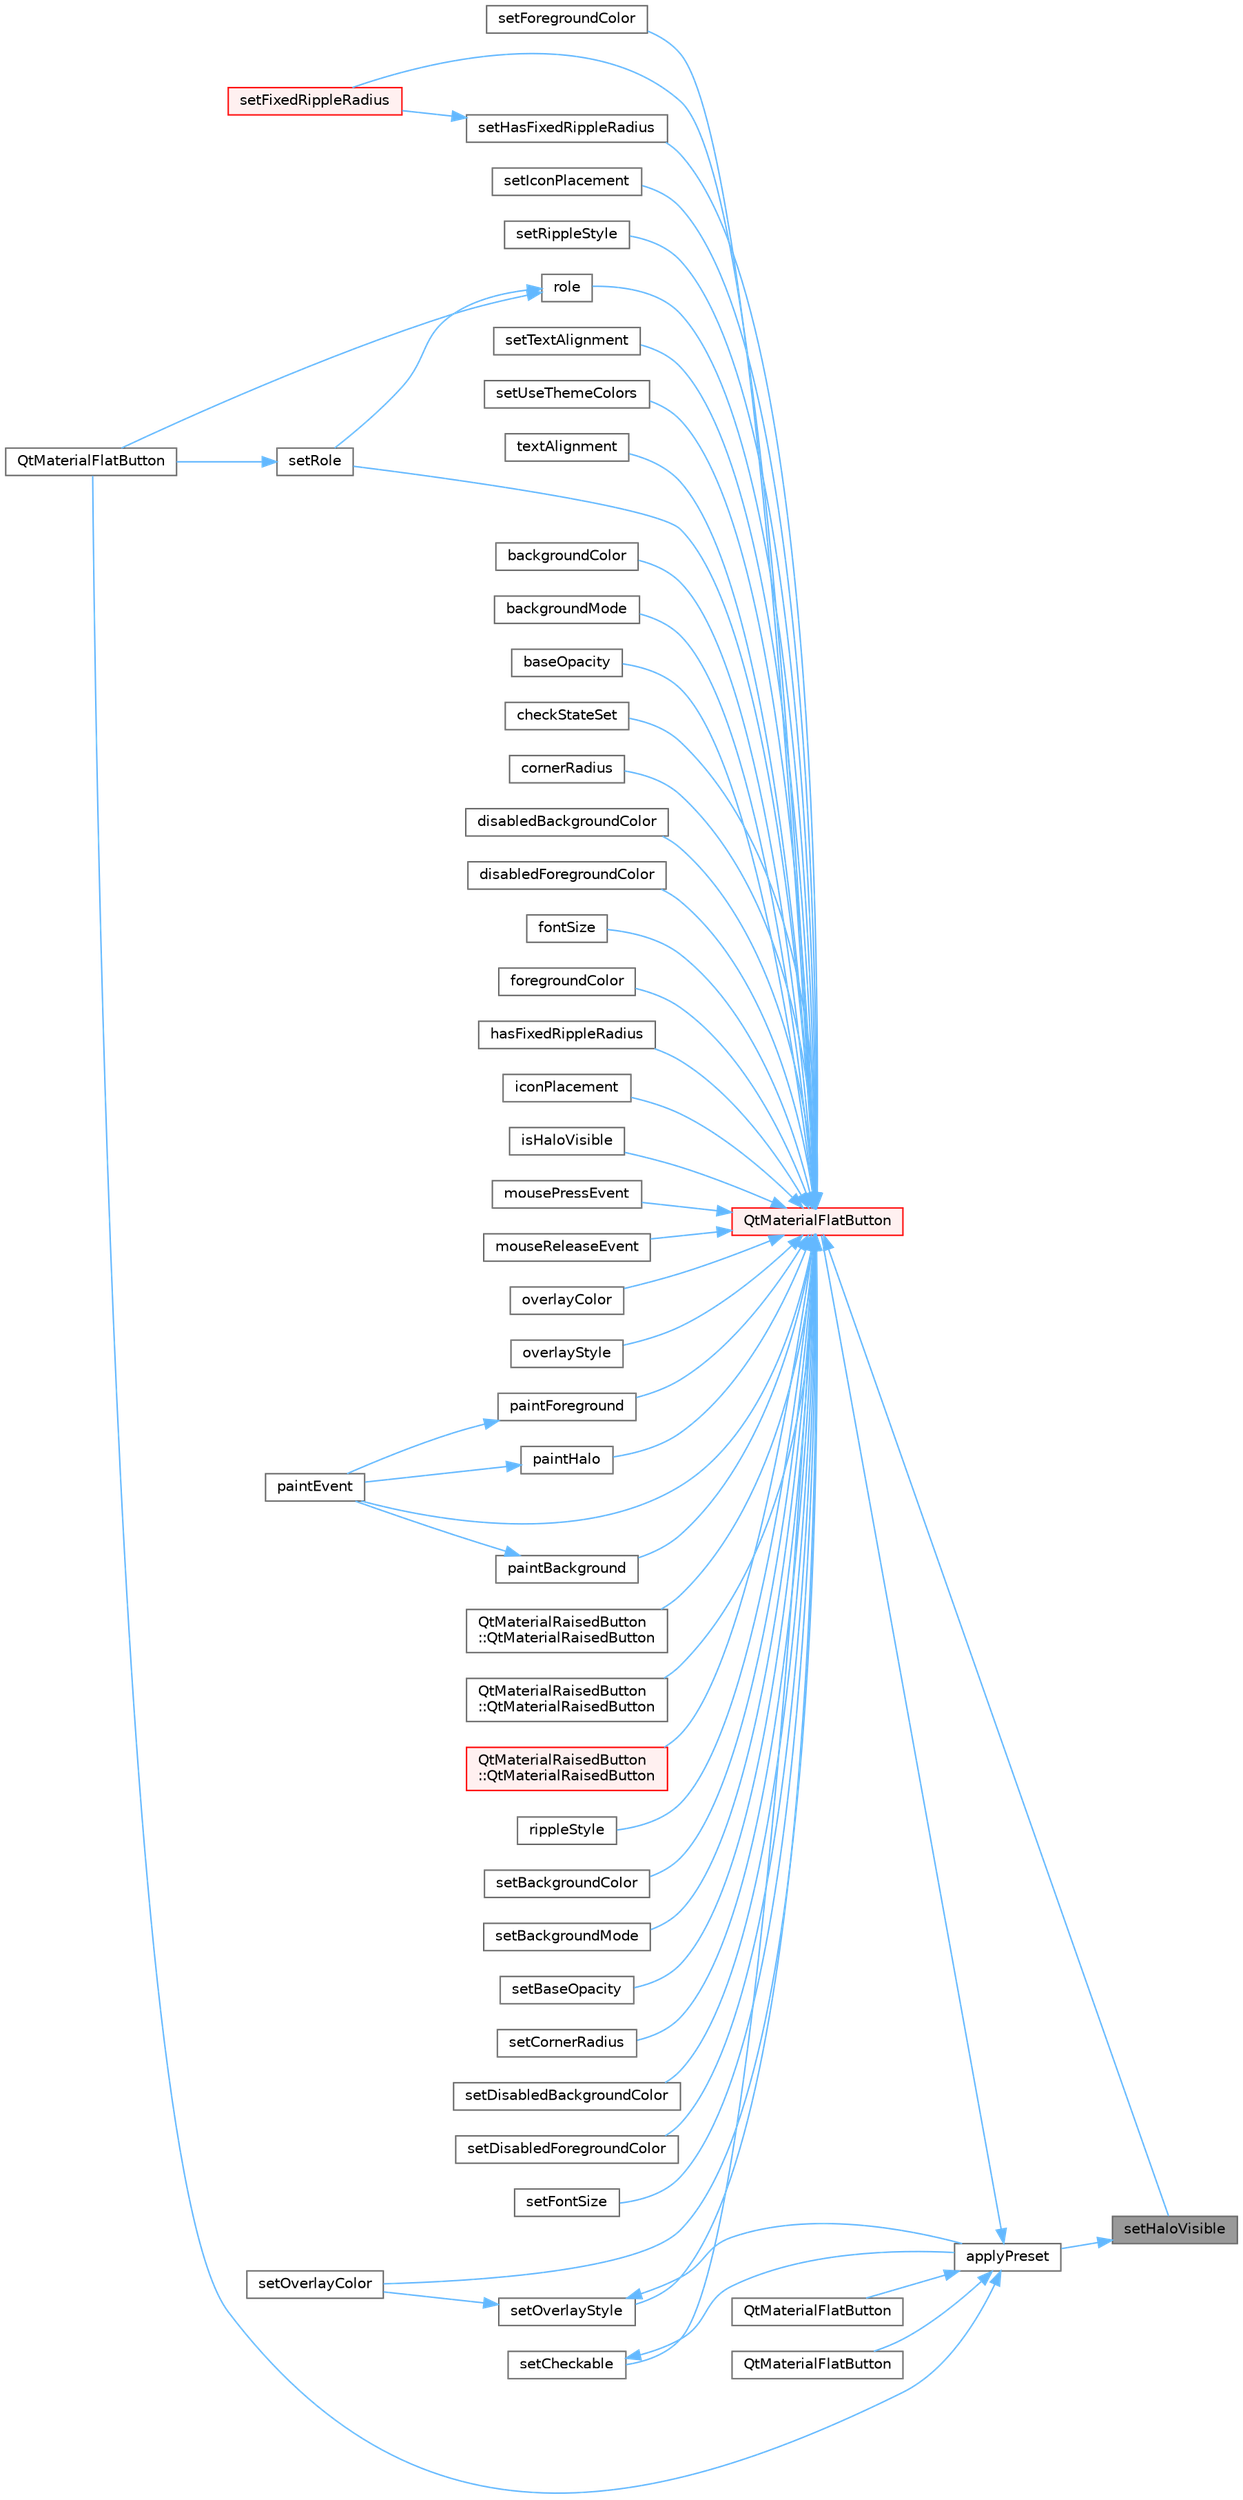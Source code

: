 digraph "setHaloVisible"
{
 // LATEX_PDF_SIZE
  bgcolor="transparent";
  edge [fontname=Helvetica,fontsize=10,labelfontname=Helvetica,labelfontsize=10];
  node [fontname=Helvetica,fontsize=10,shape=box,height=0.2,width=0.4];
  rankdir="RL";
  Node1 [id="Node000001",label="setHaloVisible",height=0.2,width=0.4,color="gray40", fillcolor="grey60", style="filled", fontcolor="black",tooltip="设置光晕是否可见"];
  Node1 -> Node2 [id="edge1_Node000001_Node000002",dir="back",color="steelblue1",style="solid",tooltip=" "];
  Node2 [id="Node000002",label="applyPreset",height=0.2,width=0.4,color="grey40", fillcolor="white", style="filled",URL="$class_qt_material_flat_button.html#a16a0579d86840d107b4e4a2f80261ba1",tooltip="应用预设样式"];
  Node2 -> Node3 [id="edge2_Node000002_Node000003",dir="back",color="steelblue1",style="solid",tooltip=" "];
  Node3 [id="Node000003",label="QtMaterialFlatButton",height=0.2,width=0.4,color="grey40", fillcolor="white", style="filled",URL="$class_qt_material_flat_button.html#a77599465a0ecacaed2ff2104abe5dbc1",tooltip="构造函数，初始化扁平按钮"];
  Node2 -> Node4 [id="edge3_Node000002_Node000004",dir="back",color="steelblue1",style="solid",tooltip=" "];
  Node4 [id="Node000004",label="QtMaterialFlatButton",height=0.2,width=0.4,color="grey40", fillcolor="white", style="filled",URL="$class_qt_material_flat_button.html#a52525ef7bdb06e98f817155c22d671f9",tooltip="构造函数，初始化扁平按钮"];
  Node2 -> Node5 [id="edge4_Node000002_Node000005",dir="back",color="steelblue1",style="solid",tooltip=" "];
  Node5 [id="Node000005",label="QtMaterialFlatButton",height=0.2,width=0.4,color="grey40", fillcolor="white", style="filled",URL="$class_qt_material_flat_button.html#a4373196786419e67e0de519c87f3429b",tooltip="构造函数，初始化扁平按钮（私有）"];
  Node2 -> Node6 [id="edge5_Node000002_Node000006",dir="back",color="steelblue1",style="solid",tooltip=" "];
  Node6 [id="Node000006",label="QtMaterialFlatButton",height=0.2,width=0.4,color="red", fillcolor="#FFF0F0", style="filled",URL="$class_qt_material_flat_button.html#a65ea12ca4f16ac2e30c3cf50dce44d02",tooltip="构造函数，初始化扁平按钮"];
  Node6 -> Node7 [id="edge6_Node000006_Node000007",dir="back",color="steelblue1",style="solid",tooltip=" "];
  Node7 [id="Node000007",label="backgroundColor",height=0.2,width=0.4,color="grey40", fillcolor="white", style="filled",URL="$class_qt_material_flat_button.html#ad908e5c524cf9bf566e7f00618666ca0",tooltip="获取背景色"];
  Node6 -> Node8 [id="edge7_Node000006_Node000008",dir="back",color="steelblue1",style="solid",tooltip=" "];
  Node8 [id="Node000008",label="backgroundMode",height=0.2,width=0.4,color="grey40", fillcolor="white", style="filled",URL="$class_qt_material_flat_button.html#a74307169c1070e1d787e389331f17c76",tooltip="获取背景模式"];
  Node6 -> Node9 [id="edge8_Node000006_Node000009",dir="back",color="steelblue1",style="solid",tooltip=" "];
  Node9 [id="Node000009",label="baseOpacity",height=0.2,width=0.4,color="grey40", fillcolor="white", style="filled",URL="$class_qt_material_flat_button.html#a1f7e6e3028fc51149732c13c7ffddbea",tooltip="获取基础透明度"];
  Node6 -> Node10 [id="edge9_Node000006_Node000010",dir="back",color="steelblue1",style="solid",tooltip=" "];
  Node10 [id="Node000010",label="checkStateSet",height=0.2,width=0.4,color="grey40", fillcolor="white", style="filled",URL="$class_qt_material_flat_button.html#a6cace0c26d7cb8e8a5d3630dfd3f4a78",tooltip="检查选中状态"];
  Node6 -> Node11 [id="edge10_Node000006_Node000011",dir="back",color="steelblue1",style="solid",tooltip=" "];
  Node11 [id="Node000011",label="cornerRadius",height=0.2,width=0.4,color="grey40", fillcolor="white", style="filled",URL="$class_qt_material_flat_button.html#a73ebf633665bbb722d72cfb02b264a0b",tooltip="获取圆角半径"];
  Node6 -> Node12 [id="edge11_Node000006_Node000012",dir="back",color="steelblue1",style="solid",tooltip=" "];
  Node12 [id="Node000012",label="disabledBackgroundColor",height=0.2,width=0.4,color="grey40", fillcolor="white", style="filled",URL="$class_qt_material_flat_button.html#ad93ef3978a287b9d814047fa09406ef6",tooltip="获取禁用状态背景色"];
  Node6 -> Node13 [id="edge12_Node000006_Node000013",dir="back",color="steelblue1",style="solid",tooltip=" "];
  Node13 [id="Node000013",label="disabledForegroundColor",height=0.2,width=0.4,color="grey40", fillcolor="white", style="filled",URL="$class_qt_material_flat_button.html#a53f6975c359c7ede5cf330a929648864",tooltip="获取禁用状态前景色"];
  Node6 -> Node14 [id="edge13_Node000006_Node000014",dir="back",color="steelblue1",style="solid",tooltip=" "];
  Node14 [id="Node000014",label="fontSize",height=0.2,width=0.4,color="grey40", fillcolor="white", style="filled",URL="$class_qt_material_flat_button.html#ab06727560c58769d09f2e4487a56e9fa",tooltip="获取字体大小"];
  Node6 -> Node15 [id="edge14_Node000006_Node000015",dir="back",color="steelblue1",style="solid",tooltip=" "];
  Node15 [id="Node000015",label="foregroundColor",height=0.2,width=0.4,color="grey40", fillcolor="white", style="filled",URL="$class_qt_material_flat_button.html#aa8c222b8b118db35838267c7f799e08b",tooltip="获取前景色"];
  Node6 -> Node16 [id="edge15_Node000006_Node000016",dir="back",color="steelblue1",style="solid",tooltip=" "];
  Node16 [id="Node000016",label="hasFixedRippleRadius",height=0.2,width=0.4,color="grey40", fillcolor="white", style="filled",URL="$class_qt_material_flat_button.html#afec9b0bf68a85fb5b00cf3e79b05fa69",tooltip="检查是否使用固定水波纹半径"];
  Node6 -> Node17 [id="edge16_Node000006_Node000017",dir="back",color="steelblue1",style="solid",tooltip=" "];
  Node17 [id="Node000017",label="iconPlacement",height=0.2,width=0.4,color="grey40", fillcolor="white", style="filled",URL="$class_qt_material_flat_button.html#a41e7e19896f3f047358504097d096269",tooltip="获取图标位置"];
  Node6 -> Node18 [id="edge17_Node000006_Node000018",dir="back",color="steelblue1",style="solid",tooltip=" "];
  Node18 [id="Node000018",label="isHaloVisible",height=0.2,width=0.4,color="grey40", fillcolor="white", style="filled",URL="$class_qt_material_flat_button.html#aee57664bdc6b7db4ae0f87bd47dd5a2b",tooltip="检查光晕是否可见"];
  Node6 -> Node19 [id="edge18_Node000006_Node000019",dir="back",color="steelblue1",style="solid",tooltip=" "];
  Node19 [id="Node000019",label="mousePressEvent",height=0.2,width=0.4,color="grey40", fillcolor="white", style="filled",URL="$class_qt_material_flat_button.html#ad42823c78fefc7a77bd5ce1d22e43a89",tooltip="处理鼠标按下事件"];
  Node6 -> Node20 [id="edge19_Node000006_Node000020",dir="back",color="steelblue1",style="solid",tooltip=" "];
  Node20 [id="Node000020",label="mouseReleaseEvent",height=0.2,width=0.4,color="grey40", fillcolor="white", style="filled",URL="$class_qt_material_flat_button.html#a2af1ef690b0504bb681854d26146464c",tooltip="处理鼠标释放事件"];
  Node6 -> Node21 [id="edge20_Node000006_Node000021",dir="back",color="steelblue1",style="solid",tooltip=" "];
  Node21 [id="Node000021",label="overlayColor",height=0.2,width=0.4,color="grey40", fillcolor="white", style="filled",URL="$class_qt_material_flat_button.html#ace85a699015f8153439e52bfb7dddac2",tooltip="获取覆盖层颜色"];
  Node6 -> Node22 [id="edge21_Node000006_Node000022",dir="back",color="steelblue1",style="solid",tooltip=" "];
  Node22 [id="Node000022",label="overlayStyle",height=0.2,width=0.4,color="grey40", fillcolor="white", style="filled",URL="$class_qt_material_flat_button.html#a72947ef28574cd558e1a03a001011943",tooltip="获取覆盖层样式"];
  Node6 -> Node23 [id="edge22_Node000006_Node000023",dir="back",color="steelblue1",style="solid",tooltip=" "];
  Node23 [id="Node000023",label="paintBackground",height=0.2,width=0.4,color="grey40", fillcolor="white", style="filled",URL="$class_qt_material_flat_button.html#aa87fd594c3d7190df252ddffad68365f",tooltip="绘制背景"];
  Node23 -> Node24 [id="edge23_Node000023_Node000024",dir="back",color="steelblue1",style="solid",tooltip=" "];
  Node24 [id="Node000024",label="paintEvent",height=0.2,width=0.4,color="grey40", fillcolor="white", style="filled",URL="$class_qt_material_flat_button.html#a22aafd70af538e89f7310d494a7f2b15",tooltip="绘制按钮"];
  Node6 -> Node24 [id="edge24_Node000006_Node000024",dir="back",color="steelblue1",style="solid",tooltip=" "];
  Node6 -> Node25 [id="edge25_Node000006_Node000025",dir="back",color="steelblue1",style="solid",tooltip=" "];
  Node25 [id="Node000025",label="paintForeground",height=0.2,width=0.4,color="grey40", fillcolor="white", style="filled",URL="$class_qt_material_flat_button.html#a26b6cb69fc3f417fb26676718cdd0fe7",tooltip="绘制前景"];
  Node25 -> Node24 [id="edge26_Node000025_Node000024",dir="back",color="steelblue1",style="solid",tooltip=" "];
  Node6 -> Node26 [id="edge27_Node000006_Node000026",dir="back",color="steelblue1",style="solid",tooltip=" "];
  Node26 [id="Node000026",label="paintHalo",height=0.2,width=0.4,color="grey40", fillcolor="white", style="filled",URL="$class_qt_material_flat_button.html#a6cb52937e77e4c2232e65f83b9db256d",tooltip="绘制光晕"];
  Node26 -> Node24 [id="edge28_Node000026_Node000024",dir="back",color="steelblue1",style="solid",tooltip=" "];
  Node6 -> Node27 [id="edge29_Node000006_Node000027",dir="back",color="steelblue1",style="solid",tooltip=" "];
  Node27 [id="Node000027",label="QtMaterialRaisedButton\l::QtMaterialRaisedButton",height=0.2,width=0.4,color="grey40", fillcolor="white", style="filled",URL="$class_qt_material_raised_button.html#a0f0bea755519a6f40e1e97e23dcefd52",tooltip="构造函数，初始化凸起按钮"];
  Node6 -> Node28 [id="edge30_Node000006_Node000028",dir="back",color="steelblue1",style="solid",tooltip=" "];
  Node28 [id="Node000028",label="QtMaterialRaisedButton\l::QtMaterialRaisedButton",height=0.2,width=0.4,color="grey40", fillcolor="white", style="filled",URL="$class_qt_material_raised_button.html#afcf606af162bfd269131a2472e6ec492",tooltip="构造函数，初始化凸起按钮（私有）"];
  Node6 -> Node29 [id="edge31_Node000006_Node000029",dir="back",color="steelblue1",style="solid",tooltip=" "];
  Node29 [id="Node000029",label="QtMaterialRaisedButton\l::QtMaterialRaisedButton",height=0.2,width=0.4,color="red", fillcolor="#FFF0F0", style="filled",URL="$class_qt_material_raised_button.html#afc13bb3664d3ad98ff032593ab3c05cc",tooltip="构造函数，初始化凸起按钮"];
  Node6 -> Node47 [id="edge32_Node000006_Node000047",dir="back",color="steelblue1",style="solid",tooltip=" "];
  Node47 [id="Node000047",label="rippleStyle",height=0.2,width=0.4,color="grey40", fillcolor="white", style="filled",URL="$class_qt_material_flat_button.html#a8c34b5c405a74505bfde46f9f2021de7",tooltip="获取水波纹样式"];
  Node6 -> Node48 [id="edge33_Node000006_Node000048",dir="back",color="steelblue1",style="solid",tooltip=" "];
  Node48 [id="Node000048",label="role",height=0.2,width=0.4,color="grey40", fillcolor="white", style="filled",URL="$class_qt_material_flat_button.html#a07450914cec7b618139763b561e3f5fe",tooltip="获取按钮角色"];
  Node48 -> Node3 [id="edge34_Node000048_Node000003",dir="back",color="steelblue1",style="solid",tooltip=" "];
  Node48 -> Node49 [id="edge35_Node000048_Node000049",dir="back",color="steelblue1",style="solid",tooltip=" "];
  Node49 [id="Node000049",label="setRole",height=0.2,width=0.4,color="grey40", fillcolor="white", style="filled",URL="$class_qt_material_flat_button.html#aa9b5c39374502a7ef2d747a13d3633e9",tooltip="设置按钮角色"];
  Node49 -> Node3 [id="edge36_Node000049_Node000003",dir="back",color="steelblue1",style="solid",tooltip=" "];
  Node6 -> Node50 [id="edge37_Node000006_Node000050",dir="back",color="steelblue1",style="solid",tooltip=" "];
  Node50 [id="Node000050",label="setBackgroundColor",height=0.2,width=0.4,color="grey40", fillcolor="white", style="filled",URL="$class_qt_material_flat_button.html#a70d4e21190fdc47edd88f078dd2037cb",tooltip="设置背景色"];
  Node6 -> Node51 [id="edge38_Node000006_Node000051",dir="back",color="steelblue1",style="solid",tooltip=" "];
  Node51 [id="Node000051",label="setBackgroundMode",height=0.2,width=0.4,color="grey40", fillcolor="white", style="filled",URL="$class_qt_material_flat_button.html#ab5b251fd7b89ac7d84c24259bd327493",tooltip="设置背景模式"];
  Node6 -> Node52 [id="edge39_Node000006_Node000052",dir="back",color="steelblue1",style="solid",tooltip=" "];
  Node52 [id="Node000052",label="setBaseOpacity",height=0.2,width=0.4,color="grey40", fillcolor="white", style="filled",URL="$class_qt_material_flat_button.html#a98ba74d684d07502b8fc39f44ef88a92",tooltip="设置基础透明度"];
  Node6 -> Node53 [id="edge40_Node000006_Node000053",dir="back",color="steelblue1",style="solid",tooltip=" "];
  Node53 [id="Node000053",label="setCheckable",height=0.2,width=0.4,color="grey40", fillcolor="white", style="filled",URL="$class_qt_material_flat_button.html#a409fc91669595864490584b1a8b8c107",tooltip="设置是否可选中"];
  Node53 -> Node2 [id="edge41_Node000053_Node000002",dir="back",color="steelblue1",style="solid",tooltip=" "];
  Node6 -> Node54 [id="edge42_Node000006_Node000054",dir="back",color="steelblue1",style="solid",tooltip=" "];
  Node54 [id="Node000054",label="setCornerRadius",height=0.2,width=0.4,color="grey40", fillcolor="white", style="filled",URL="$class_qt_material_flat_button.html#a8a4ad36f550c274940d7f37bae5a74f5",tooltip="设置圆角半径"];
  Node6 -> Node55 [id="edge43_Node000006_Node000055",dir="back",color="steelblue1",style="solid",tooltip=" "];
  Node55 [id="Node000055",label="setDisabledBackgroundColor",height=0.2,width=0.4,color="grey40", fillcolor="white", style="filled",URL="$class_qt_material_flat_button.html#a4ca1cec0b5a3853ee419f63c698069c7",tooltip="设置禁用状态背景色"];
  Node6 -> Node56 [id="edge44_Node000006_Node000056",dir="back",color="steelblue1",style="solid",tooltip=" "];
  Node56 [id="Node000056",label="setDisabledForegroundColor",height=0.2,width=0.4,color="grey40", fillcolor="white", style="filled",URL="$class_qt_material_flat_button.html#a6c2c8f546050f9c4030ef53fa137e187",tooltip="设置禁用状态前景色"];
  Node6 -> Node57 [id="edge45_Node000006_Node000057",dir="back",color="steelblue1",style="solid",tooltip=" "];
  Node57 [id="Node000057",label="setFixedRippleRadius",height=0.2,width=0.4,color="red", fillcolor="#FFF0F0", style="filled",URL="$class_qt_material_flat_button.html#a97a7b6745491baa766bb5b483568db65",tooltip="设置固定水波纹半径"];
  Node6 -> Node58 [id="edge46_Node000006_Node000058",dir="back",color="steelblue1",style="solid",tooltip=" "];
  Node58 [id="Node000058",label="setFontSize",height=0.2,width=0.4,color="grey40", fillcolor="white", style="filled",URL="$class_qt_material_flat_button.html#acee19e4cbf953df6a922e1d3c85ff2b8",tooltip="设置字体大小"];
  Node6 -> Node59 [id="edge47_Node000006_Node000059",dir="back",color="steelblue1",style="solid",tooltip=" "];
  Node59 [id="Node000059",label="setForegroundColor",height=0.2,width=0.4,color="grey40", fillcolor="white", style="filled",URL="$class_qt_material_flat_button.html#a7d986b1944dc5a190e509835e7c79eec",tooltip="设置前景色"];
  Node6 -> Node1 [id="edge48_Node000006_Node000001",dir="back",color="steelblue1",style="solid",tooltip=" "];
  Node6 -> Node60 [id="edge49_Node000006_Node000060",dir="back",color="steelblue1",style="solid",tooltip=" "];
  Node60 [id="Node000060",label="setHasFixedRippleRadius",height=0.2,width=0.4,color="grey40", fillcolor="white", style="filled",URL="$class_qt_material_flat_button.html#a025b2fb15a648a52b8bca7502a835e26",tooltip="设置是否使用固定水波纹半径"];
  Node60 -> Node57 [id="edge50_Node000060_Node000057",dir="back",color="steelblue1",style="solid",tooltip=" "];
  Node6 -> Node61 [id="edge51_Node000006_Node000061",dir="back",color="steelblue1",style="solid",tooltip=" "];
  Node61 [id="Node000061",label="setIconPlacement",height=0.2,width=0.4,color="grey40", fillcolor="white", style="filled",URL="$class_qt_material_flat_button.html#ae59799effd2790680f085c919f54ea5e",tooltip="设置图标位置"];
  Node6 -> Node62 [id="edge52_Node000006_Node000062",dir="back",color="steelblue1",style="solid",tooltip=" "];
  Node62 [id="Node000062",label="setOverlayColor",height=0.2,width=0.4,color="grey40", fillcolor="white", style="filled",URL="$class_qt_material_flat_button.html#a2613d783731d00c1573a1b119066287a",tooltip="设置覆盖层颜色"];
  Node6 -> Node63 [id="edge53_Node000006_Node000063",dir="back",color="steelblue1",style="solid",tooltip=" "];
  Node63 [id="Node000063",label="setOverlayStyle",height=0.2,width=0.4,color="grey40", fillcolor="white", style="filled",URL="$class_qt_material_flat_button.html#a0daf5cb2646fc6572dc5afa17b9a4e8d",tooltip="设置覆盖层样式"];
  Node63 -> Node2 [id="edge54_Node000063_Node000002",dir="back",color="steelblue1",style="solid",tooltip=" "];
  Node63 -> Node62 [id="edge55_Node000063_Node000062",dir="back",color="steelblue1",style="solid",tooltip=" "];
  Node6 -> Node64 [id="edge56_Node000006_Node000064",dir="back",color="steelblue1",style="solid",tooltip=" "];
  Node64 [id="Node000064",label="setRippleStyle",height=0.2,width=0.4,color="grey40", fillcolor="white", style="filled",URL="$class_qt_material_flat_button.html#a3887ee5e5d50b104f3f0035d28126c0d",tooltip="设置水波纹样式"];
  Node6 -> Node49 [id="edge57_Node000006_Node000049",dir="back",color="steelblue1",style="solid",tooltip=" "];
  Node6 -> Node65 [id="edge58_Node000006_Node000065",dir="back",color="steelblue1",style="solid",tooltip=" "];
  Node65 [id="Node000065",label="setTextAlignment",height=0.2,width=0.4,color="grey40", fillcolor="white", style="filled",URL="$class_qt_material_flat_button.html#a37452d64f608d15502d49f509ce143f2",tooltip="设置文本对齐方式"];
  Node6 -> Node66 [id="edge59_Node000006_Node000066",dir="back",color="steelblue1",style="solid",tooltip=" "];
  Node66 [id="Node000066",label="setUseThemeColors",height=0.2,width=0.4,color="grey40", fillcolor="white", style="filled",URL="$class_qt_material_flat_button.html#ac18ecdbb1119e3d1ce7ce2de14a7a480",tooltip="设置是否使用主题颜色"];
  Node6 -> Node67 [id="edge60_Node000006_Node000067",dir="back",color="steelblue1",style="solid",tooltip=" "];
  Node67 [id="Node000067",label="textAlignment",height=0.2,width=0.4,color="grey40", fillcolor="white", style="filled",URL="$class_qt_material_flat_button.html#a1d72d4d367f144ac8835addf394e1948",tooltip="获取文本对齐方式"];
}
